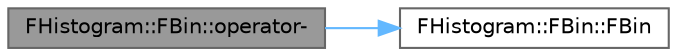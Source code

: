 digraph "FHistogram::FBin::operator-"
{
 // INTERACTIVE_SVG=YES
 // LATEX_PDF_SIZE
  bgcolor="transparent";
  edge [fontname=Helvetica,fontsize=10,labelfontname=Helvetica,labelfontsize=10];
  node [fontname=Helvetica,fontsize=10,shape=box,height=0.2,width=0.4];
  rankdir="LR";
  Node1 [id="Node000001",label="FHistogram::FBin::operator-",height=0.2,width=0.4,color="gray40", fillcolor="grey60", style="filled", fontcolor="black",tooltip=" "];
  Node1 -> Node2 [id="edge1_Node000001_Node000002",color="steelblue1",style="solid",tooltip=" "];
  Node2 [id="Node000002",label="FHistogram::FBin::FBin",height=0.2,width=0.4,color="grey40", fillcolor="white", style="filled",URL="$d2/da4/structFHistogram_1_1FBin.html#a1486143f0611ea33cbb775c7c439b00f",tooltip=" "];
}
